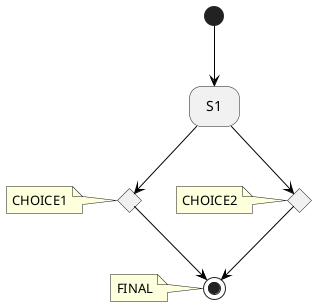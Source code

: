 @startuml
'https://plantuml.com/state-diagram

'hide description area for state without description
hide empty description

'CHOICE1 <<CHOICE>>
state CHOICE1 <<choice>>
note left of CHOICE1 : CHOICE1
'CHOICE2 <<CHOICE>>
state CHOICE2 <<choice>>
note left of CHOICE2 : CHOICE2
'FINAL <<END>>
state FINAL <<end>>
note left of FINAL : FINAL
state S1


[*] -[#000000]-> S1
S1 -down[#000000]-> CHOICE1
CHOICE2 -down[#000000]-> FINAL
CHOICE1 -down[#000000]-> FINAL
S1 -down[#000000]-> CHOICE2

@enduml